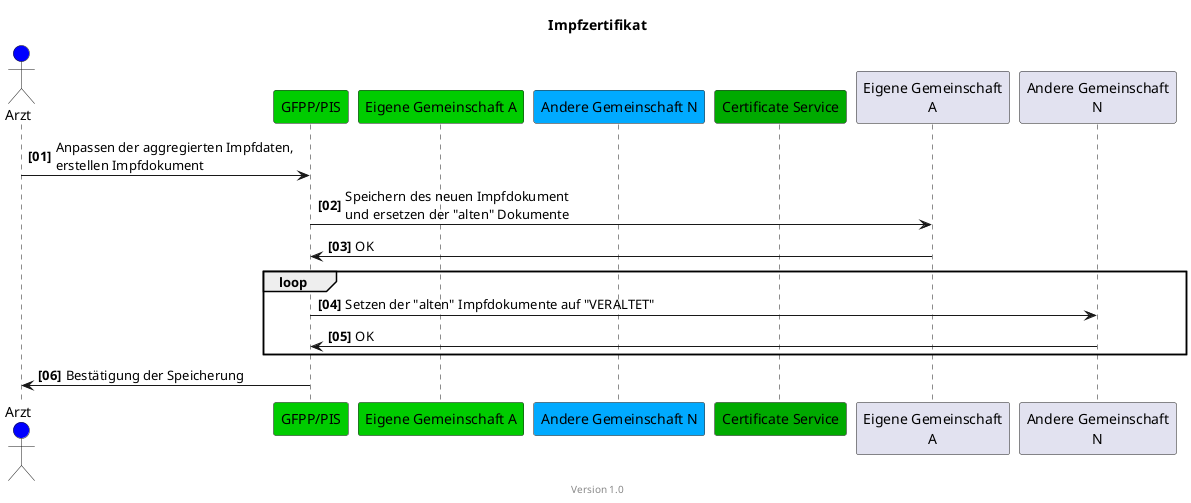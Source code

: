 @startuml
title Impfzertifikat
footer Version 1.0
skinparam responseMessageBelowArrow true

actor Arzt #blue
participant "GFPP/PIS" #00CC00
participant "Eigene Gemeinschaft A" #00CC00
participant "Andere Gemeinschaft N" #00aaff
participant "Certificate Service" #00aa00

autonumber "<b>[00]"
Arzt -> "GFPP/PIS": Anpassen der aggregierten Impfdaten,\nerstellen Impfdokument
"GFPP/PIS" -> "Eigene Gemeinschaft\nA": Speichern des neuen Impfdokument\nund ersetzen der "alten" Dokumente
"Eigene Gemeinschaft\nA" -> "GFPP/PIS": OK

loop
"GFPP/PIS" -> "Andere Gemeinschaft\nN": Setzen der "alten" Impfdokumente auf "VERALTET"
"Andere Gemeinschaft\nN" -> "GFPP/PIS": OK
end

"GFPP/PIS" -> Arzt: Bestätigung der Speicherung

@enduml
